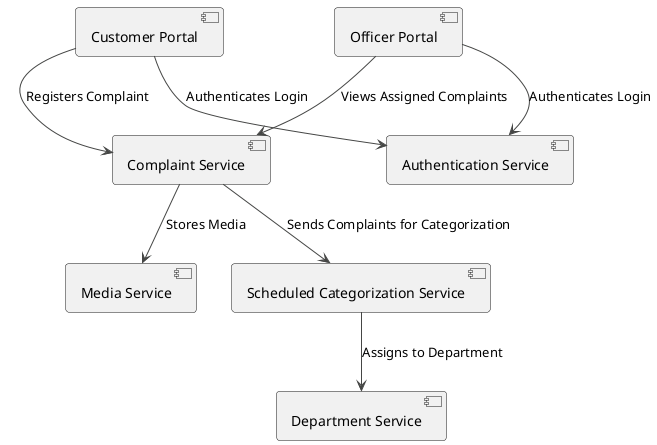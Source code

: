 @startuml
!theme vibrant

[Customer Portal]
[Complaint Service]
[Media Service]
[Scheduled Categorization Service]
[Department Service]
[Officer Portal]
[Authentication Service]

[Customer Portal] --> [Complaint Service] : Registers Complaint
[Customer Portal] --> [Authentication Service] : Authenticates Login

[Complaint Service] --> [Media Service] : Stores Media
[Complaint Service] --> [Scheduled Categorization Service] : Sends Complaints for Categorization

[Scheduled Categorization Service] --> [Department Service] : Assigns to Department

[Officer Portal] --> [Complaint Service] : Views Assigned Complaints
[Officer Portal] --> [Authentication Service] : Authenticates Login

@enduml
